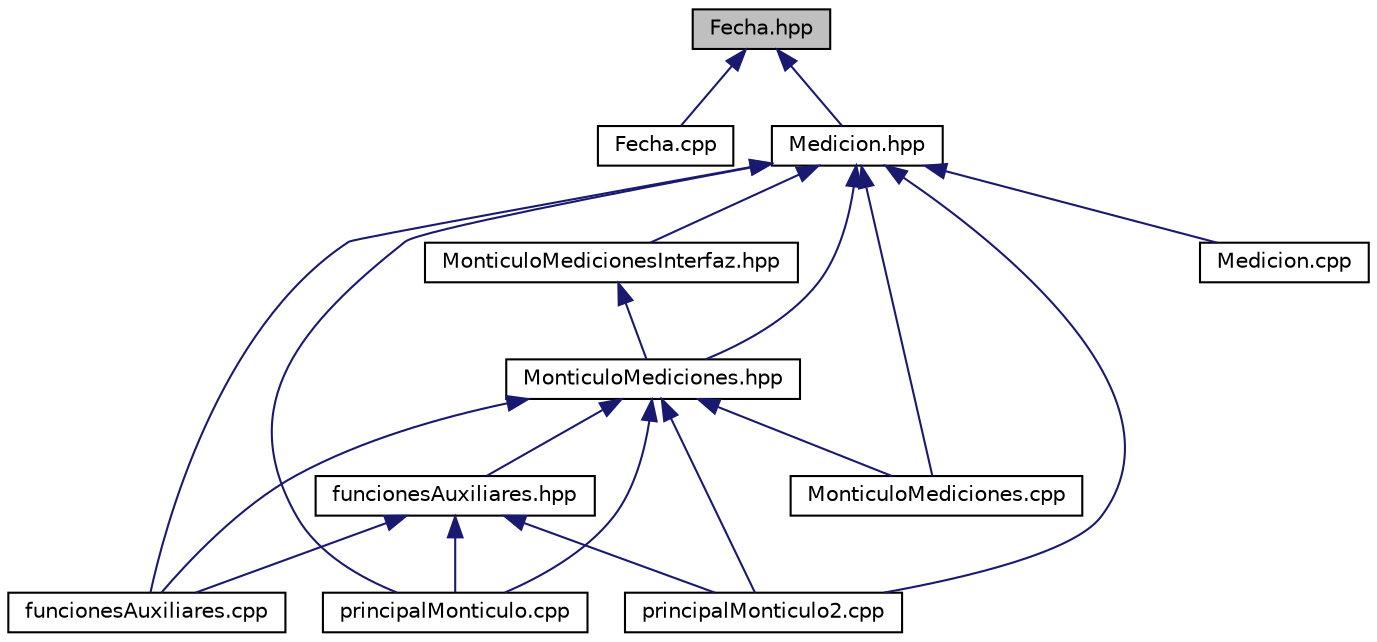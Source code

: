 digraph "Fecha.hpp"
{
  edge [fontname="Helvetica",fontsize="10",labelfontname="Helvetica",labelfontsize="10"];
  node [fontname="Helvetica",fontsize="10",shape=record];
  Node3 [label="Fecha.hpp",height=0.2,width=0.4,color="black", fillcolor="grey75", style="filled", fontcolor="black"];
  Node3 -> Node4 [dir="back",color="midnightblue",fontsize="10",style="solid",fontname="Helvetica"];
  Node4 [label="Fecha.cpp",height=0.2,width=0.4,color="black", fillcolor="white", style="filled",URL="$Fecha_8cpp.html",tooltip="Fichero que contiene el código de las funciones de la clase Fecha. "];
  Node3 -> Node5 [dir="back",color="midnightblue",fontsize="10",style="solid",fontname="Helvetica"];
  Node5 [label="Medicion.hpp",height=0.2,width=0.4,color="black", fillcolor="white", style="filled",URL="$Medicion_8hpp.html",tooltip="Fichero de la clase Medicion: medición de una estación meteorológica. "];
  Node5 -> Node6 [dir="back",color="midnightblue",fontsize="10",style="solid",fontname="Helvetica"];
  Node6 [label="MonticuloMediciones.hpp",height=0.2,width=0.4,color="black", fillcolor="white", style="filled",URL="$MonticuloMediciones_8hpp.html",tooltip="Se define el TAD MonticuloMediciones. "];
  Node6 -> Node7 [dir="back",color="midnightblue",fontsize="10",style="solid",fontname="Helvetica"];
  Node7 [label="funcionesAuxiliares.hpp",height=0.2,width=0.4,color="black", fillcolor="white", style="filled",URL="$funcionesAuxiliares_8hpp.html",tooltip="Funciones auxiliares para el programa principal de la práctica 3. "];
  Node7 -> Node8 [dir="back",color="midnightblue",fontsize="10",style="solid",fontname="Helvetica"];
  Node8 [label="funcionesAuxiliares.cpp",height=0.2,width=0.4,color="black", fillcolor="white", style="filled",URL="$funcionesAuxiliares_8cpp.html",tooltip="Código de las funciones auxiliares para el programa principal de la práctica 1. "];
  Node7 -> Node9 [dir="back",color="midnightblue",fontsize="10",style="solid",fontname="Helvetica"];
  Node9 [label="principalMonticulo.cpp",height=0.2,width=0.4,color="black", fillcolor="white", style="filled",URL="$principalMonticulo_8cpp.html",tooltip="Programa principal de la practica 3 de Estructuras de Datos. "];
  Node7 -> Node10 [dir="back",color="midnightblue",fontsize="10",style="solid",fontname="Helvetica"];
  Node10 [label="principalMonticulo2.cpp",height=0.2,width=0.4,color="black", fillcolor="white", style="filled",URL="$principalMonticulo2_8cpp.html",tooltip="Programa principal mejorado de la practica 3 de Estructuras de Datos. "];
  Node6 -> Node8 [dir="back",color="midnightblue",fontsize="10",style="solid",fontname="Helvetica"];
  Node6 -> Node11 [dir="back",color="midnightblue",fontsize="10",style="solid",fontname="Helvetica"];
  Node11 [label="MonticuloMediciones.cpp",height=0.2,width=0.4,color="black", fillcolor="white", style="filled",URL="$MonticuloMediciones_8cpp.html",tooltip="Fichero que contiene el código de las funciones de la clase MonticuloMediciones. "];
  Node6 -> Node9 [dir="back",color="midnightblue",fontsize="10",style="solid",fontname="Helvetica"];
  Node6 -> Node10 [dir="back",color="midnightblue",fontsize="10",style="solid",fontname="Helvetica"];
  Node5 -> Node12 [dir="back",color="midnightblue",fontsize="10",style="solid",fontname="Helvetica"];
  Node12 [label="MonticuloMedicionesInterfaz.hpp",height=0.2,width=0.4,color="black", fillcolor="white", style="filled",URL="$MonticuloMedicionesInterfaz_8hpp.html",tooltip="Se define la interfaz del TAD MonticuloMediciones. "];
  Node12 -> Node6 [dir="back",color="midnightblue",fontsize="10",style="solid",fontname="Helvetica"];
  Node5 -> Node8 [dir="back",color="midnightblue",fontsize="10",style="solid",fontname="Helvetica"];
  Node5 -> Node13 [dir="back",color="midnightblue",fontsize="10",style="solid",fontname="Helvetica"];
  Node13 [label="Medicion.cpp",height=0.2,width=0.4,color="black", fillcolor="white", style="filled",URL="$Medicion_8cpp.html",tooltip="Fichero que contiene el código de las funciones de la clase Medicion. "];
  Node5 -> Node11 [dir="back",color="midnightblue",fontsize="10",style="solid",fontname="Helvetica"];
  Node5 -> Node9 [dir="back",color="midnightblue",fontsize="10",style="solid",fontname="Helvetica"];
  Node5 -> Node10 [dir="back",color="midnightblue",fontsize="10",style="solid",fontname="Helvetica"];
}
